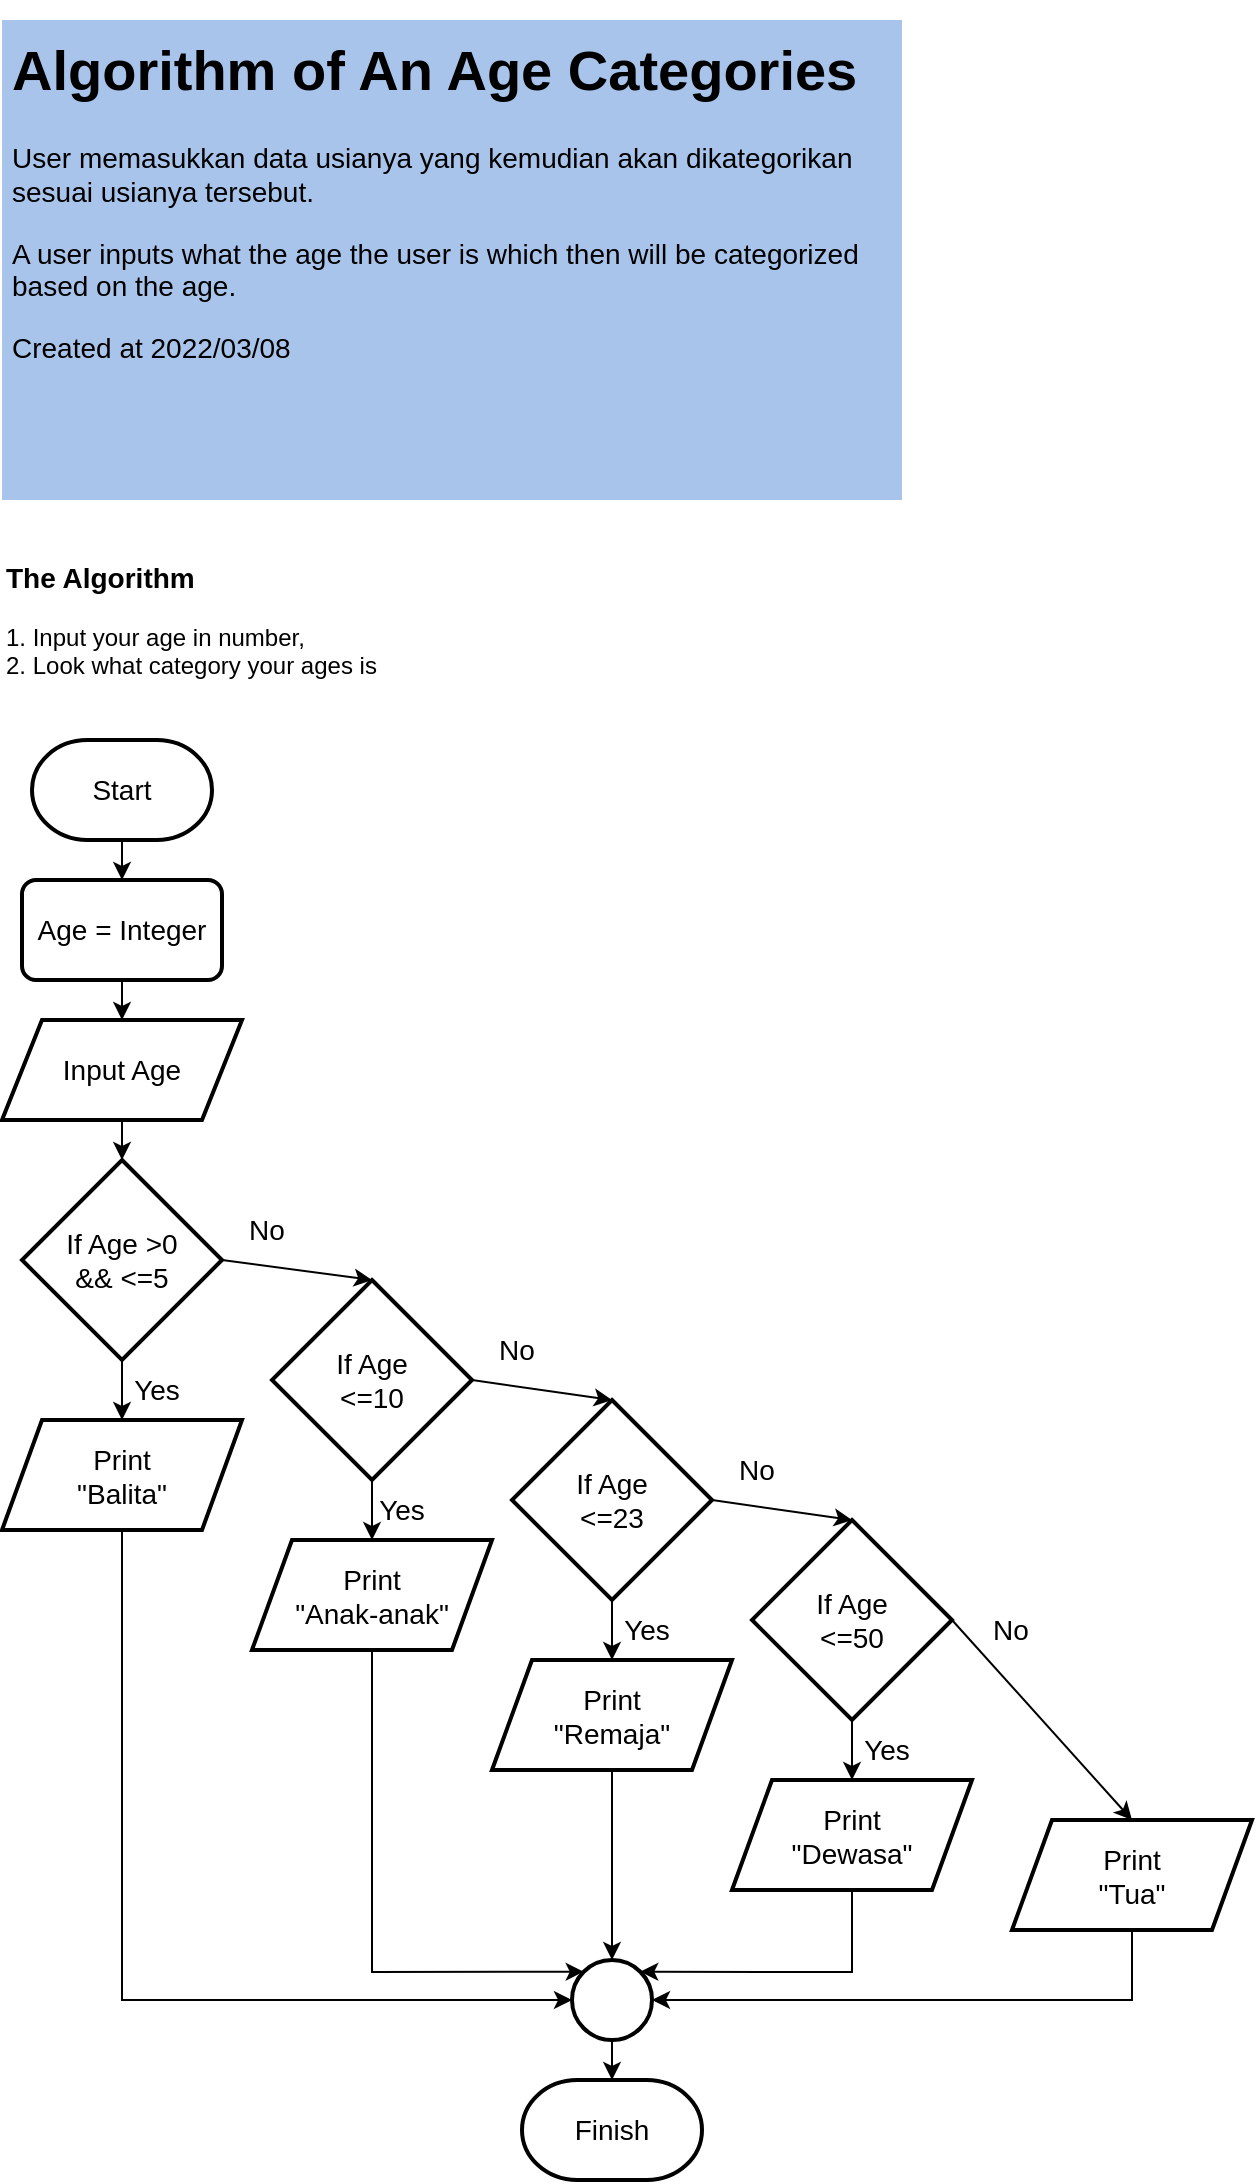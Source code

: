 <mxfile version="17.1.3" type="github">
  <diagram id="i6p08N5LefH2mOlKnpYc" name="Page-1">
    <mxGraphModel dx="806" dy="508" grid="1" gridSize="10" guides="1" tooltips="1" connect="1" arrows="1" fold="1" page="1" pageScale="1" pageWidth="827" pageHeight="1169" math="0" shadow="0">
      <root>
        <mxCell id="0" />
        <mxCell id="1" parent="0" />
        <mxCell id="WhnWOmHE7YmhKADEku-j-1" value="&lt;h1&gt;Algorithm of An Age Categories&lt;br&gt;&lt;/h1&gt;&lt;p&gt;User memasukkan data usianya yang kemudian akan dikategorikan sesuai usianya tersebut. &lt;br&gt;&lt;/p&gt;&lt;p&gt;A user inputs what the age the user is which then will be categorized based on the age.&lt;/p&gt;&lt;p&gt;Created at 2022/03/08&lt;br&gt;&lt;/p&gt;" style="text;html=1;strokeColor=none;fillColor=#A9C4EB;spacing=5;spacingTop=-20;whiteSpace=wrap;overflow=hidden;rounded=0;fontSize=14;" parent="1" vertex="1">
          <mxGeometry x="40" y="40" width="450" height="240" as="geometry" />
        </mxCell>
        <mxCell id="WhnWOmHE7YmhKADEku-j-2" value="&lt;div style=&quot;font-size: 12px&quot; align=&quot;left&quot;&gt;&lt;font style=&quot;font-size: 12px&quot; size=&quot;1&quot;&gt;&lt;b style=&quot;font-size: 14px&quot;&gt;The Algorithm&lt;/b&gt;&lt;/font&gt;&lt;/div&gt;&lt;div style=&quot;font-size: 12px&quot; align=&quot;left&quot;&gt;&lt;font style=&quot;font-size: 12px&quot;&gt;&lt;br&gt;&lt;/font&gt;&lt;/div&gt;&lt;div style=&quot;font-size: 12px&quot; align=&quot;left&quot;&gt;&lt;font style=&quot;font-size: 12px&quot;&gt;1. Input your age in number,&lt;/font&gt;&lt;/div&gt;&lt;div style=&quot;font-size: 12px&quot; align=&quot;left&quot;&gt;&lt;font style=&quot;font-size: 12px&quot;&gt;2. Look what category your ages is&lt;br&gt;&lt;/font&gt;&lt;/div&gt;" style="text;html=1;strokeColor=none;fillColor=none;align=left;verticalAlign=middle;whiteSpace=wrap;rounded=0;fontSize=14;" parent="1" vertex="1">
          <mxGeometry x="40" y="300" width="310" height="80" as="geometry" />
        </mxCell>
        <mxCell id="WhnWOmHE7YmhKADEku-j-3" value="" style="strokeWidth=2;html=1;shape=mxgraph.flowchart.terminator;whiteSpace=wrap;fontSize=14;fillColor=none;" parent="1" vertex="1">
          <mxGeometry x="55" y="400" width="90" height="50" as="geometry" />
        </mxCell>
        <mxCell id="WhnWOmHE7YmhKADEku-j-4" value="Start" style="text;html=1;strokeColor=none;fillColor=none;align=center;verticalAlign=middle;whiteSpace=wrap;rounded=0;fontSize=14;" parent="1" vertex="1">
          <mxGeometry x="70" y="410" width="60" height="30" as="geometry" />
        </mxCell>
        <mxCell id="WhnWOmHE7YmhKADEku-j-6" value="" style="shape=parallelogram;perimeter=parallelogramPerimeter;whiteSpace=wrap;html=1;fixedSize=1;fontSize=14;fillColor=none;strokeWidth=2;" parent="1" vertex="1">
          <mxGeometry x="40" y="540" width="120" height="50" as="geometry" />
        </mxCell>
        <mxCell id="WhnWOmHE7YmhKADEku-j-7" value="Input Age" style="text;html=1;strokeColor=none;fillColor=none;align=center;verticalAlign=middle;whiteSpace=wrap;rounded=0;fontSize=14;" parent="1" vertex="1">
          <mxGeometry x="65" y="550" width="70" height="30" as="geometry" />
        </mxCell>
        <mxCell id="WhnWOmHE7YmhKADEku-j-8" value="" style="rounded=1;whiteSpace=wrap;html=1;absoluteArcSize=1;arcSize=14;strokeWidth=2;fontSize=14;fillColor=none;" parent="1" vertex="1">
          <mxGeometry x="50" y="470" width="100" height="50" as="geometry" />
        </mxCell>
        <mxCell id="WhnWOmHE7YmhKADEku-j-9" value="Age = Integer" style="text;html=1;strokeColor=none;fillColor=none;align=center;verticalAlign=middle;whiteSpace=wrap;rounded=0;fontSize=14;" parent="1" vertex="1">
          <mxGeometry x="55" y="480" width="90" height="30" as="geometry" />
        </mxCell>
        <mxCell id="WhnWOmHE7YmhKADEku-j-10" value="" style="endArrow=classic;html=1;rounded=0;fontSize=14;exitX=0.5;exitY=1;exitDx=0;exitDy=0;exitPerimeter=0;entryX=0.5;entryY=0;entryDx=0;entryDy=0;" parent="1" source="WhnWOmHE7YmhKADEku-j-3" target="WhnWOmHE7YmhKADEku-j-8" edge="1">
          <mxGeometry width="50" height="50" relative="1" as="geometry">
            <mxPoint x="85" y="560" as="sourcePoint" />
            <mxPoint x="135" y="510" as="targetPoint" />
          </mxGeometry>
        </mxCell>
        <mxCell id="WhnWOmHE7YmhKADEku-j-11" value="" style="endArrow=classic;html=1;rounded=0;fontSize=14;exitX=0.5;exitY=1;exitDx=0;exitDy=0;entryX=0.5;entryY=0;entryDx=0;entryDy=0;" parent="1" source="WhnWOmHE7YmhKADEku-j-8" target="WhnWOmHE7YmhKADEku-j-6" edge="1">
          <mxGeometry width="50" height="50" relative="1" as="geometry">
            <mxPoint x="85" y="550" as="sourcePoint" />
            <mxPoint x="135" y="500" as="targetPoint" />
          </mxGeometry>
        </mxCell>
        <mxCell id="WhnWOmHE7YmhKADEku-j-12" value="" style="strokeWidth=2;html=1;shape=mxgraph.flowchart.decision;whiteSpace=wrap;fontSize=14;fillColor=none;" parent="1" vertex="1">
          <mxGeometry x="50" y="610" width="100" height="100" as="geometry" />
        </mxCell>
        <mxCell id="WhnWOmHE7YmhKADEku-j-13" value="If Age &amp;gt;0 &amp;amp;&amp;amp; &amp;lt;=5" style="text;html=1;strokeColor=none;fillColor=none;align=center;verticalAlign=middle;whiteSpace=wrap;rounded=0;fontSize=14;" parent="1" vertex="1">
          <mxGeometry x="70" y="645" width="60" height="30" as="geometry" />
        </mxCell>
        <mxCell id="WhnWOmHE7YmhKADEku-j-14" value="" style="endArrow=classic;html=1;rounded=0;fontSize=14;exitX=0.5;exitY=1;exitDx=0;exitDy=0;entryX=0.5;entryY=0;entryDx=0;entryDy=0;entryPerimeter=0;" parent="1" source="WhnWOmHE7YmhKADEku-j-6" target="WhnWOmHE7YmhKADEku-j-12" edge="1">
          <mxGeometry width="50" height="50" relative="1" as="geometry">
            <mxPoint x="85" y="590" as="sourcePoint" />
            <mxPoint x="135" y="540" as="targetPoint" />
          </mxGeometry>
        </mxCell>
        <mxCell id="WhnWOmHE7YmhKADEku-j-15" value="" style="endArrow=classic;html=1;rounded=0;fontSize=14;exitX=0.5;exitY=1;exitDx=0;exitDy=0;exitPerimeter=0;entryX=0.5;entryY=0;entryDx=0;entryDy=0;" parent="1" source="WhnWOmHE7YmhKADEku-j-12" target="WhnWOmHE7YmhKADEku-j-16" edge="1">
          <mxGeometry width="50" height="50" relative="1" as="geometry">
            <mxPoint x="85" y="680" as="sourcePoint" />
            <mxPoint x="45" y="680" as="targetPoint" />
          </mxGeometry>
        </mxCell>
        <mxCell id="WhnWOmHE7YmhKADEku-j-16" value="" style="shape=parallelogram;perimeter=parallelogramPerimeter;whiteSpace=wrap;html=1;fixedSize=1;fontSize=14;strokeWidth=2;fillColor=none;" parent="1" vertex="1">
          <mxGeometry x="40" y="740" width="120" height="55" as="geometry" />
        </mxCell>
        <mxCell id="WhnWOmHE7YmhKADEku-j-17" value="Print &quot;Balita&quot;" style="text;html=1;strokeColor=none;fillColor=none;align=center;verticalAlign=middle;whiteSpace=wrap;rounded=0;fontSize=14;" parent="1" vertex="1">
          <mxGeometry x="70" y="755" width="60" height="25" as="geometry" />
        </mxCell>
        <mxCell id="WhnWOmHE7YmhKADEku-j-19" value="Yes" style="text;html=1;strokeColor=none;fillColor=none;align=center;verticalAlign=middle;whiteSpace=wrap;rounded=0;fontSize=14;" parent="1" vertex="1">
          <mxGeometry x="100" y="710" width="35" height="30" as="geometry" />
        </mxCell>
        <mxCell id="WhnWOmHE7YmhKADEku-j-20" value="No" style="text;html=1;strokeColor=none;fillColor=none;align=center;verticalAlign=middle;whiteSpace=wrap;rounded=0;fontSize=14;" parent="1" vertex="1">
          <mxGeometry x="150" y="630" width="45" height="30" as="geometry" />
        </mxCell>
        <mxCell id="WhnWOmHE7YmhKADEku-j-21" value="" style="endArrow=classic;html=1;rounded=0;fontSize=14;exitX=1;exitY=0.5;exitDx=0;exitDy=0;exitPerimeter=0;entryX=0.5;entryY=0;entryDx=0;entryDy=0;entryPerimeter=0;" parent="1" source="WhnWOmHE7YmhKADEku-j-12" target="WhnWOmHE7YmhKADEku-j-22" edge="1">
          <mxGeometry width="50" height="50" relative="1" as="geometry">
            <mxPoint x="85" y="680" as="sourcePoint" />
            <mxPoint x="205" y="650" as="targetPoint" />
          </mxGeometry>
        </mxCell>
        <mxCell id="WhnWOmHE7YmhKADEku-j-22" value="" style="strokeWidth=2;html=1;shape=mxgraph.flowchart.decision;whiteSpace=wrap;fontSize=14;fillColor=none;" parent="1" vertex="1">
          <mxGeometry x="175" y="670" width="100" height="100" as="geometry" />
        </mxCell>
        <mxCell id="WhnWOmHE7YmhKADEku-j-24" value="If Age &amp;lt;=10" style="text;html=1;strokeColor=none;fillColor=none;align=center;verticalAlign=middle;whiteSpace=wrap;rounded=0;fontSize=14;" parent="1" vertex="1">
          <mxGeometry x="195" y="705" width="60" height="30" as="geometry" />
        </mxCell>
        <mxCell id="WhnWOmHE7YmhKADEku-j-25" value="" style="strokeWidth=2;html=1;shape=mxgraph.flowchart.decision;whiteSpace=wrap;fontSize=14;fillColor=none;" parent="1" vertex="1">
          <mxGeometry x="295" y="730" width="100" height="100" as="geometry" />
        </mxCell>
        <mxCell id="WhnWOmHE7YmhKADEku-j-26" value="" style="endArrow=classic;html=1;rounded=0;fontSize=14;exitX=1;exitY=0.5;exitDx=0;exitDy=0;exitPerimeter=0;entryX=0.5;entryY=0;entryDx=0;entryDy=0;entryPerimeter=0;" parent="1" source="WhnWOmHE7YmhKADEku-j-22" target="WhnWOmHE7YmhKADEku-j-25" edge="1">
          <mxGeometry width="50" height="50" relative="1" as="geometry">
            <mxPoint x="160" y="670" as="sourcePoint" />
            <mxPoint x="335" y="670" as="targetPoint" />
          </mxGeometry>
        </mxCell>
        <mxCell id="WhnWOmHE7YmhKADEku-j-27" value="No" style="text;html=1;strokeColor=none;fillColor=none;align=center;verticalAlign=middle;whiteSpace=wrap;rounded=0;fontSize=14;" parent="1" vertex="1">
          <mxGeometry x="275" y="690" width="45" height="30" as="geometry" />
        </mxCell>
        <mxCell id="WhnWOmHE7YmhKADEku-j-28" value="Yes" style="text;html=1;strokeColor=none;fillColor=none;align=center;verticalAlign=middle;whiteSpace=wrap;rounded=0;fontSize=14;" parent="1" vertex="1">
          <mxGeometry x="345" y="830" width="35" height="30" as="geometry" />
        </mxCell>
        <mxCell id="WhnWOmHE7YmhKADEku-j-29" value="" style="endArrow=classic;html=1;rounded=0;fontSize=14;exitX=0.5;exitY=1;exitDx=0;exitDy=0;exitPerimeter=0;entryX=0.5;entryY=0;entryDx=0;entryDy=0;" parent="1" source="WhnWOmHE7YmhKADEku-j-22" target="WhnWOmHE7YmhKADEku-j-30" edge="1">
          <mxGeometry width="50" height="50" relative="1" as="geometry">
            <mxPoint x="265" y="740" as="sourcePoint" />
            <mxPoint x="185" y="780" as="targetPoint" />
          </mxGeometry>
        </mxCell>
        <mxCell id="WhnWOmHE7YmhKADEku-j-30" value="" style="shape=parallelogram;perimeter=parallelogramPerimeter;whiteSpace=wrap;html=1;fixedSize=1;fontSize=14;strokeWidth=2;fillColor=none;" parent="1" vertex="1">
          <mxGeometry x="165" y="800" width="120" height="55" as="geometry" />
        </mxCell>
        <mxCell id="WhnWOmHE7YmhKADEku-j-31" value="Yes" style="text;html=1;strokeColor=none;fillColor=none;align=center;verticalAlign=middle;whiteSpace=wrap;rounded=0;fontSize=14;" parent="1" vertex="1">
          <mxGeometry x="225" y="770" width="30" height="30" as="geometry" />
        </mxCell>
        <mxCell id="WhnWOmHE7YmhKADEku-j-32" value="&lt;div&gt;Print&lt;/div&gt;&lt;div&gt;&quot;Anak-anak&quot;&lt;/div&gt;" style="text;html=1;strokeColor=none;fillColor=none;align=center;verticalAlign=middle;whiteSpace=wrap;rounded=0;fontSize=14;" parent="1" vertex="1">
          <mxGeometry x="175" y="815" width="100" height="25" as="geometry" />
        </mxCell>
        <mxCell id="WhnWOmHE7YmhKADEku-j-33" value="If Age &amp;lt;=23" style="text;html=1;strokeColor=none;fillColor=none;align=center;verticalAlign=middle;whiteSpace=wrap;rounded=0;fontSize=14;" parent="1" vertex="1">
          <mxGeometry x="315" y="765" width="60" height="30" as="geometry" />
        </mxCell>
        <mxCell id="WhnWOmHE7YmhKADEku-j-34" value="" style="endArrow=classic;html=1;rounded=0;fontSize=14;exitX=0.5;exitY=1;exitDx=0;exitDy=0;exitPerimeter=0;entryX=0.5;entryY=0;entryDx=0;entryDy=0;" parent="1" source="WhnWOmHE7YmhKADEku-j-25" target="WhnWOmHE7YmhKADEku-j-35" edge="1">
          <mxGeometry width="50" height="50" relative="1" as="geometry">
            <mxPoint x="265" y="740" as="sourcePoint" />
            <mxPoint x="305" y="840" as="targetPoint" />
          </mxGeometry>
        </mxCell>
        <mxCell id="WhnWOmHE7YmhKADEku-j-35" value="" style="shape=parallelogram;perimeter=parallelogramPerimeter;whiteSpace=wrap;html=1;fixedSize=1;fontSize=14;strokeWidth=2;fillColor=none;" parent="1" vertex="1">
          <mxGeometry x="285" y="860" width="120" height="55" as="geometry" />
        </mxCell>
        <mxCell id="WhnWOmHE7YmhKADEku-j-36" value="&lt;div&gt;Print&lt;/div&gt;&lt;div&gt;&quot;Remaja&quot;&lt;/div&gt;" style="text;html=1;strokeColor=none;fillColor=none;align=center;verticalAlign=middle;whiteSpace=wrap;rounded=0;fontSize=14;" parent="1" vertex="1">
          <mxGeometry x="295" y="875" width="100" height="25" as="geometry" />
        </mxCell>
        <mxCell id="WhnWOmHE7YmhKADEku-j-37" value="" style="strokeWidth=2;html=1;shape=mxgraph.flowchart.decision;whiteSpace=wrap;fontSize=14;fillColor=none;" parent="1" vertex="1">
          <mxGeometry x="415" y="790" width="100" height="100" as="geometry" />
        </mxCell>
        <mxCell id="WhnWOmHE7YmhKADEku-j-38" value="" style="endArrow=classic;html=1;rounded=0;fontSize=14;exitX=1;exitY=0.5;exitDx=0;exitDy=0;exitPerimeter=0;entryX=0.5;entryY=0;entryDx=0;entryDy=0;entryPerimeter=0;" parent="1" source="WhnWOmHE7YmhKADEku-j-25" target="WhnWOmHE7YmhKADEku-j-37" edge="1">
          <mxGeometry width="50" height="50" relative="1" as="geometry">
            <mxPoint x="285" y="730" as="sourcePoint" />
            <mxPoint x="355" y="740" as="targetPoint" />
          </mxGeometry>
        </mxCell>
        <mxCell id="WhnWOmHE7YmhKADEku-j-40" value="No" style="text;html=1;strokeColor=none;fillColor=none;align=center;verticalAlign=middle;whiteSpace=wrap;rounded=0;fontSize=14;" parent="1" vertex="1">
          <mxGeometry x="395" y="750" width="45" height="30" as="geometry" />
        </mxCell>
        <mxCell id="WhnWOmHE7YmhKADEku-j-41" value="If Age &amp;lt;=50" style="text;html=1;strokeColor=none;fillColor=none;align=center;verticalAlign=middle;whiteSpace=wrap;rounded=0;fontSize=14;" parent="1" vertex="1">
          <mxGeometry x="435" y="825" width="60" height="30" as="geometry" />
        </mxCell>
        <mxCell id="WhnWOmHE7YmhKADEku-j-42" value="" style="shape=parallelogram;perimeter=parallelogramPerimeter;whiteSpace=wrap;html=1;fixedSize=1;fontSize=14;strokeWidth=2;fillColor=none;" parent="1" vertex="1">
          <mxGeometry x="405" y="920" width="120" height="55" as="geometry" />
        </mxCell>
        <mxCell id="WhnWOmHE7YmhKADEku-j-43" value="&lt;div&gt;Print&lt;/div&gt;&lt;div&gt;&quot;Dewasa&quot;&lt;/div&gt;" style="text;html=1;strokeColor=none;fillColor=none;align=center;verticalAlign=middle;whiteSpace=wrap;rounded=0;fontSize=14;" parent="1" vertex="1">
          <mxGeometry x="415" y="935" width="100" height="25" as="geometry" />
        </mxCell>
        <mxCell id="WhnWOmHE7YmhKADEku-j-44" value="" style="endArrow=classic;html=1;rounded=0;fontSize=14;exitX=0.5;exitY=1;exitDx=0;exitDy=0;exitPerimeter=0;entryX=0.5;entryY=0;entryDx=0;entryDy=0;" parent="1" source="WhnWOmHE7YmhKADEku-j-37" target="WhnWOmHE7YmhKADEku-j-42" edge="1">
          <mxGeometry width="50" height="50" relative="1" as="geometry">
            <mxPoint x="355" y="840" as="sourcePoint" />
            <mxPoint x="355" y="870" as="targetPoint" />
          </mxGeometry>
        </mxCell>
        <mxCell id="WhnWOmHE7YmhKADEku-j-45" value="Yes" style="text;html=1;strokeColor=none;fillColor=none;align=center;verticalAlign=middle;whiteSpace=wrap;rounded=0;fontSize=14;" parent="1" vertex="1">
          <mxGeometry x="465" y="890" width="35" height="30" as="geometry" />
        </mxCell>
        <mxCell id="WhnWOmHE7YmhKADEku-j-46" value="No" style="text;html=1;strokeColor=none;fillColor=none;align=center;verticalAlign=middle;whiteSpace=wrap;rounded=0;fontSize=14;" parent="1" vertex="1">
          <mxGeometry x="522" y="830" width="45" height="30" as="geometry" />
        </mxCell>
        <mxCell id="WhnWOmHE7YmhKADEku-j-47" value="" style="shape=parallelogram;perimeter=parallelogramPerimeter;whiteSpace=wrap;html=1;fixedSize=1;fontSize=14;strokeWidth=2;fillColor=none;" parent="1" vertex="1">
          <mxGeometry x="545" y="940" width="120" height="55" as="geometry" />
        </mxCell>
        <mxCell id="WhnWOmHE7YmhKADEku-j-48" value="&lt;div&gt;Print&lt;/div&gt;&lt;div&gt;&quot;Tua&quot;&lt;/div&gt;" style="text;html=1;strokeColor=none;fillColor=none;align=center;verticalAlign=middle;whiteSpace=wrap;rounded=0;fontSize=14;" parent="1" vertex="1">
          <mxGeometry x="555" y="955" width="100" height="25" as="geometry" />
        </mxCell>
        <mxCell id="WhnWOmHE7YmhKADEku-j-49" value="" style="endArrow=classic;html=1;rounded=0;fontSize=14;exitX=1;exitY=0.5;exitDx=0;exitDy=0;exitPerimeter=0;entryX=0.5;entryY=0;entryDx=0;entryDy=0;" parent="1" source="WhnWOmHE7YmhKADEku-j-37" target="WhnWOmHE7YmhKADEku-j-47" edge="1">
          <mxGeometry width="50" height="50" relative="1" as="geometry">
            <mxPoint x="405" y="790" as="sourcePoint" />
            <mxPoint x="475" y="800" as="targetPoint" />
          </mxGeometry>
        </mxCell>
        <mxCell id="WhnWOmHE7YmhKADEku-j-50" value="" style="ellipse;whiteSpace=wrap;html=1;aspect=fixed;fontSize=14;strokeWidth=2;fillColor=none;" parent="1" vertex="1">
          <mxGeometry x="325" y="1010" width="40" height="40" as="geometry" />
        </mxCell>
        <mxCell id="WhnWOmHE7YmhKADEku-j-51" value="" style="endArrow=classic;html=1;rounded=0;fontSize=14;exitX=0.5;exitY=1;exitDx=0;exitDy=0;entryX=0;entryY=0.5;entryDx=0;entryDy=0;" parent="1" source="WhnWOmHE7YmhKADEku-j-16" target="WhnWOmHE7YmhKADEku-j-50" edge="1">
          <mxGeometry width="50" height="50" relative="1" as="geometry">
            <mxPoint x="365" y="920" as="sourcePoint" />
            <mxPoint x="415" y="870" as="targetPoint" />
            <Array as="points">
              <mxPoint x="100" y="1030" />
            </Array>
          </mxGeometry>
        </mxCell>
        <mxCell id="WhnWOmHE7YmhKADEku-j-53" value="" style="endArrow=classic;html=1;rounded=0;fontSize=14;exitX=0.5;exitY=1;exitDx=0;exitDy=0;entryX=0.5;entryY=0;entryDx=0;entryDy=0;" parent="1" source="WhnWOmHE7YmhKADEku-j-35" target="WhnWOmHE7YmhKADEku-j-50" edge="1">
          <mxGeometry width="50" height="50" relative="1" as="geometry">
            <mxPoint x="365" y="920" as="sourcePoint" />
            <mxPoint x="415" y="870" as="targetPoint" />
          </mxGeometry>
        </mxCell>
        <mxCell id="WhnWOmHE7YmhKADEku-j-54" value="" style="endArrow=classic;html=1;rounded=0;fontSize=14;exitX=0.5;exitY=1;exitDx=0;exitDy=0;entryX=1;entryY=0;entryDx=0;entryDy=0;" parent="1" source="WhnWOmHE7YmhKADEku-j-42" target="WhnWOmHE7YmhKADEku-j-50" edge="1">
          <mxGeometry width="50" height="50" relative="1" as="geometry">
            <mxPoint x="365" y="980" as="sourcePoint" />
            <mxPoint x="415" y="930" as="targetPoint" />
            <Array as="points">
              <mxPoint x="465" y="1016" />
            </Array>
          </mxGeometry>
        </mxCell>
        <mxCell id="WhnWOmHE7YmhKADEku-j-55" value="" style="endArrow=classic;html=1;rounded=0;fontSize=14;exitX=0.5;exitY=1;exitDx=0;exitDy=0;entryX=1;entryY=0.5;entryDx=0;entryDy=0;" parent="1" source="WhnWOmHE7YmhKADEku-j-47" target="WhnWOmHE7YmhKADEku-j-50" edge="1">
          <mxGeometry width="50" height="50" relative="1" as="geometry">
            <mxPoint x="365" y="980" as="sourcePoint" />
            <mxPoint x="415" y="930" as="targetPoint" />
            <Array as="points">
              <mxPoint x="605" y="1030" />
            </Array>
          </mxGeometry>
        </mxCell>
        <mxCell id="WhnWOmHE7YmhKADEku-j-56" value="" style="endArrow=classic;html=1;rounded=0;fontSize=14;exitX=0.5;exitY=1;exitDx=0;exitDy=0;entryX=0.5;entryY=0;entryDx=0;entryDy=0;entryPerimeter=0;" parent="1" source="WhnWOmHE7YmhKADEku-j-50" target="WhnWOmHE7YmhKADEku-j-57" edge="1">
          <mxGeometry width="50" height="50" relative="1" as="geometry">
            <mxPoint x="365" y="1010" as="sourcePoint" />
            <mxPoint x="295" y="1050" as="targetPoint" />
          </mxGeometry>
        </mxCell>
        <mxCell id="WhnWOmHE7YmhKADEku-j-57" value="" style="strokeWidth=2;html=1;shape=mxgraph.flowchart.terminator;whiteSpace=wrap;fontSize=14;fillColor=none;" parent="1" vertex="1">
          <mxGeometry x="300" y="1070" width="90" height="50" as="geometry" />
        </mxCell>
        <mxCell id="WhnWOmHE7YmhKADEku-j-58" value="Finish" style="text;html=1;strokeColor=none;fillColor=none;align=center;verticalAlign=middle;whiteSpace=wrap;rounded=0;fontSize=14;" parent="1" vertex="1">
          <mxGeometry x="315" y="1080" width="60" height="30" as="geometry" />
        </mxCell>
        <mxCell id="WhnWOmHE7YmhKADEku-j-59" value="" style="endArrow=classic;html=1;rounded=0;fontSize=14;exitX=0.5;exitY=1;exitDx=0;exitDy=0;entryX=0;entryY=0;entryDx=0;entryDy=0;" parent="1" source="WhnWOmHE7YmhKADEku-j-30" target="WhnWOmHE7YmhKADEku-j-50" edge="1">
          <mxGeometry width="50" height="50" relative="1" as="geometry">
            <mxPoint x="330" y="1030" as="sourcePoint" />
            <mxPoint x="225" y="1030" as="targetPoint" />
            <Array as="points">
              <mxPoint x="225" y="1016" />
            </Array>
          </mxGeometry>
        </mxCell>
      </root>
    </mxGraphModel>
  </diagram>
</mxfile>
